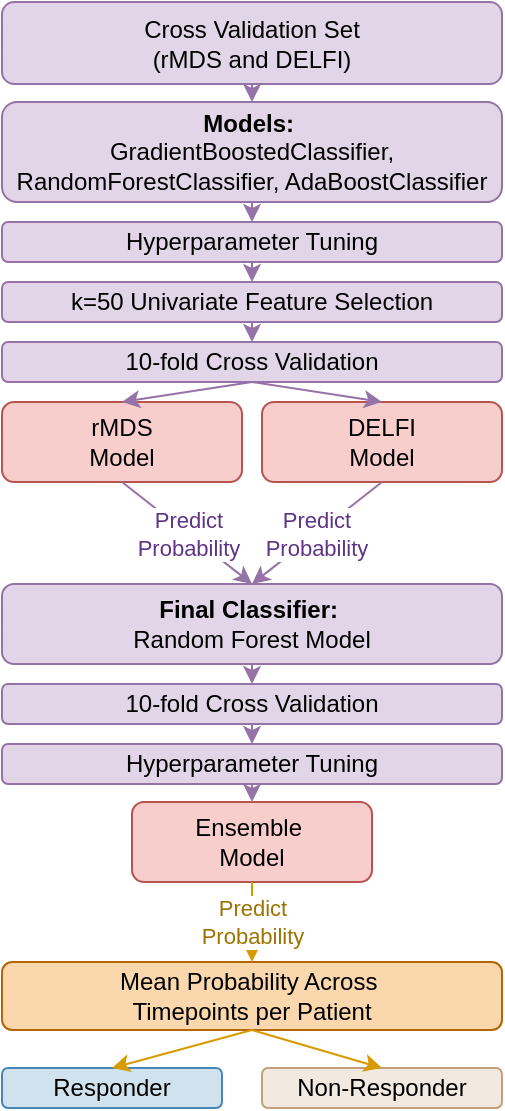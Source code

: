 <mxfile version="26.2.13">
  <diagram name="Page-1" id="-q89EJRB-zZkfKFPTA8b">
    <mxGraphModel dx="2068" dy="1192" grid="0" gridSize="10" guides="1" tooltips="1" connect="1" arrows="1" fold="1" page="1" pageScale="1" pageWidth="850" pageHeight="1100" math="0" shadow="0">
      <root>
        <mxCell id="0" />
        <mxCell id="1" parent="0" />
        <mxCell id="u-hOhd4zWrTqsM9MsUmE-5" value="" style="endArrow=classic;html=1;rounded=0;exitX=0.5;exitY=1;exitDx=0;exitDy=0;entryX=0.5;entryY=0;entryDx=0;entryDy=0;fillColor=#e1d5e7;strokeColor=#9673a6;" parent="1" source="saoKBA29gPFnScVLsJrS-1" target="u-hOhd4zWrTqsM9MsUmE-7" edge="1">
          <mxGeometry width="50" height="50" relative="1" as="geometry">
            <mxPoint x="347" y="57" as="sourcePoint" />
            <mxPoint x="422" y="58" as="targetPoint" />
          </mxGeometry>
        </mxCell>
        <mxCell id="u-hOhd4zWrTqsM9MsUmE-7" value="&lt;b&gt;Models:&amp;nbsp;&lt;/b&gt;&lt;div&gt;GradientBoostedClassifier, RandomForestClassifier, AdaBoostClassifier&lt;/div&gt;" style="rounded=1;whiteSpace=wrap;html=1;fillColor=#e1d5e7;strokeColor=#9673a6;" parent="1" vertex="1">
          <mxGeometry x="292" y="68" width="250" height="50" as="geometry" />
        </mxCell>
        <mxCell id="u-hOhd4zWrTqsM9MsUmE-9" value="Hyperparameter Tuning" style="rounded=1;whiteSpace=wrap;html=1;fillColor=#e1d5e7;strokeColor=#9673a6;" parent="1" vertex="1">
          <mxGeometry x="292" y="128" width="250" height="20" as="geometry" />
        </mxCell>
        <mxCell id="u-hOhd4zWrTqsM9MsUmE-10" value="k=50 Univariate Feature Selection" style="rounded=1;whiteSpace=wrap;html=1;fillColor=#e1d5e7;strokeColor=#9673a6;" parent="1" vertex="1">
          <mxGeometry x="292" y="158" width="250" height="20" as="geometry" />
        </mxCell>
        <mxCell id="u-hOhd4zWrTqsM9MsUmE-11" value="10-fold Cross Validation" style="rounded=1;whiteSpace=wrap;html=1;fillColor=#e1d5e7;strokeColor=#9673a6;" parent="1" vertex="1">
          <mxGeometry x="292" y="188" width="250" height="20" as="geometry" />
        </mxCell>
        <mxCell id="u-hOhd4zWrTqsM9MsUmE-15" value="DELFI&lt;div&gt;Model&lt;/div&gt;" style="rounded=1;whiteSpace=wrap;html=1;fillColor=#f8cecc;strokeColor=#b85450;" parent="1" vertex="1">
          <mxGeometry x="422" y="218" width="120" height="40" as="geometry" />
        </mxCell>
        <mxCell id="u-hOhd4zWrTqsM9MsUmE-16" value="rMDS&lt;div&gt;Model&lt;/div&gt;" style="rounded=1;whiteSpace=wrap;html=1;fillColor=#f8cecc;strokeColor=#b85450;" parent="1" vertex="1">
          <mxGeometry x="292" y="218" width="120" height="40" as="geometry" />
        </mxCell>
        <mxCell id="u-hOhd4zWrTqsM9MsUmE-17" value="" style="endArrow=classic;html=1;rounded=0;exitX=0.5;exitY=1;exitDx=0;exitDy=0;entryX=0.5;entryY=0;entryDx=0;entryDy=0;fillColor=#e1d5e7;strokeColor=#9673a6;" parent="1" source="u-hOhd4zWrTqsM9MsUmE-11" target="u-hOhd4zWrTqsM9MsUmE-16" edge="1">
          <mxGeometry width="50" height="50" relative="1" as="geometry">
            <mxPoint x="357" y="68" as="sourcePoint" />
            <mxPoint x="427" y="88" as="targetPoint" />
          </mxGeometry>
        </mxCell>
        <mxCell id="u-hOhd4zWrTqsM9MsUmE-18" value="" style="endArrow=classic;html=1;rounded=0;exitX=0.5;exitY=1;exitDx=0;exitDy=0;entryX=0.5;entryY=0;entryDx=0;entryDy=0;fillColor=#e1d5e7;strokeColor=#9673a6;" parent="1" source="u-hOhd4zWrTqsM9MsUmE-11" target="u-hOhd4zWrTqsM9MsUmE-15" edge="1">
          <mxGeometry width="50" height="50" relative="1" as="geometry">
            <mxPoint x="427" y="218" as="sourcePoint" />
            <mxPoint x="362" y="228" as="targetPoint" />
          </mxGeometry>
        </mxCell>
        <mxCell id="u-hOhd4zWrTqsM9MsUmE-19" value="&lt;b&gt;Final Classifier:&lt;/b&gt;&amp;nbsp;&lt;div&gt;Random Forest Model&lt;/div&gt;" style="rounded=1;whiteSpace=wrap;html=1;fillColor=#e1d5e7;strokeColor=#9673a6;" parent="1" vertex="1">
          <mxGeometry x="292" y="309" width="250" height="40" as="geometry" />
        </mxCell>
        <mxCell id="u-hOhd4zWrTqsM9MsUmE-20" value="Hyperparameter Tuning" style="rounded=1;whiteSpace=wrap;html=1;fillColor=#e1d5e7;strokeColor=#9673a6;" parent="1" vertex="1">
          <mxGeometry x="292" y="389" width="250" height="20" as="geometry" />
        </mxCell>
        <mxCell id="u-hOhd4zWrTqsM9MsUmE-21" value="10-fold Cross Validation" style="rounded=1;whiteSpace=wrap;html=1;fillColor=#e1d5e7;strokeColor=#9673a6;" parent="1" vertex="1">
          <mxGeometry x="292" y="359" width="250" height="20" as="geometry" />
        </mxCell>
        <mxCell id="u-hOhd4zWrTqsM9MsUmE-22" value="" style="endArrow=classic;html=1;rounded=0;exitX=0.5;exitY=1;exitDx=0;exitDy=0;entryX=0.5;entryY=0;entryDx=0;entryDy=0;fillColor=#e1d5e7;strokeColor=#9673a6;" parent="1" source="u-hOhd4zWrTqsM9MsUmE-7" target="u-hOhd4zWrTqsM9MsUmE-9" edge="1">
          <mxGeometry width="50" height="50" relative="1" as="geometry">
            <mxPoint x="357" y="68" as="sourcePoint" />
            <mxPoint x="427" y="88" as="targetPoint" />
          </mxGeometry>
        </mxCell>
        <mxCell id="u-hOhd4zWrTqsM9MsUmE-23" value="" style="endArrow=classic;html=1;rounded=0;exitX=0.5;exitY=1;exitDx=0;exitDy=0;entryX=0.5;entryY=0;entryDx=0;entryDy=0;fillColor=#e1d5e7;strokeColor=#9673a6;" parent="1" source="u-hOhd4zWrTqsM9MsUmE-9" target="u-hOhd4zWrTqsM9MsUmE-10" edge="1">
          <mxGeometry width="50" height="50" relative="1" as="geometry">
            <mxPoint x="357" y="68" as="sourcePoint" />
            <mxPoint x="427" y="88" as="targetPoint" />
          </mxGeometry>
        </mxCell>
        <mxCell id="u-hOhd4zWrTqsM9MsUmE-24" value="" style="endArrow=classic;html=1;rounded=0;exitX=0.5;exitY=1;exitDx=0;exitDy=0;entryX=0.5;entryY=0;entryDx=0;entryDy=0;fillColor=#e1d5e7;strokeColor=#9673a6;" parent="1" source="u-hOhd4zWrTqsM9MsUmE-10" target="u-hOhd4zWrTqsM9MsUmE-11" edge="1">
          <mxGeometry width="50" height="50" relative="1" as="geometry">
            <mxPoint x="427" y="158" as="sourcePoint" />
            <mxPoint x="427" y="168" as="targetPoint" />
          </mxGeometry>
        </mxCell>
        <mxCell id="u-hOhd4zWrTqsM9MsUmE-25" value="&lt;span style=&quot;color: rgb(95, 51, 135);&quot;&gt;Predict&lt;/span&gt;&lt;div&gt;&lt;span style=&quot;color: rgb(95, 51, 135);&quot;&gt;Probability&lt;/span&gt;&lt;/div&gt;" style="endArrow=classic;html=1;rounded=0;exitX=0.5;exitY=1;exitDx=0;exitDy=0;entryX=0.5;entryY=0;entryDx=0;entryDy=0;fillColor=#e1d5e7;strokeColor=#9673a6;" parent="1" source="u-hOhd4zWrTqsM9MsUmE-16" target="u-hOhd4zWrTqsM9MsUmE-19" edge="1">
          <mxGeometry width="50" height="50" relative="1" as="geometry">
            <mxPoint x="357" y="68" as="sourcePoint" />
            <mxPoint x="427" y="88" as="targetPoint" />
          </mxGeometry>
        </mxCell>
        <mxCell id="u-hOhd4zWrTqsM9MsUmE-27" value="" style="endArrow=classic;html=1;rounded=0;exitX=0.5;exitY=1;exitDx=0;exitDy=0;entryX=0.5;entryY=0;entryDx=0;entryDy=0;fillColor=#e1d5e7;strokeColor=#9673a6;" parent="1" source="u-hOhd4zWrTqsM9MsUmE-19" target="u-hOhd4zWrTqsM9MsUmE-21" edge="1">
          <mxGeometry width="50" height="50" relative="1" as="geometry">
            <mxPoint x="357" y="109" as="sourcePoint" />
            <mxPoint x="427" y="129" as="targetPoint" />
          </mxGeometry>
        </mxCell>
        <mxCell id="u-hOhd4zWrTqsM9MsUmE-28" value="" style="endArrow=classic;html=1;rounded=0;exitX=0.5;exitY=1;exitDx=0;exitDy=0;entryX=0.5;entryY=0;entryDx=0;entryDy=0;fillColor=#e1d5e7;strokeColor=#9673a6;" parent="1" source="u-hOhd4zWrTqsM9MsUmE-21" target="u-hOhd4zWrTqsM9MsUmE-20" edge="1">
          <mxGeometry width="50" height="50" relative="1" as="geometry">
            <mxPoint x="357" y="109" as="sourcePoint" />
            <mxPoint x="427" y="129" as="targetPoint" />
          </mxGeometry>
        </mxCell>
        <mxCell id="u-hOhd4zWrTqsM9MsUmE-29" value="&lt;span style=&quot;text-align: start; caret-color: rgb(0, 0, 0); color: rgb(0, 0, 0);&quot; data-end=&quot;1552&quot; data-start=&quot;1502&quot;&gt;Mean Probability Across&amp;nbsp;&lt;/span&gt;&lt;div&gt;&lt;span style=&quot;text-align: start; caret-color: rgb(0, 0, 0); color: rgb(0, 0, 0);&quot; data-end=&quot;1552&quot; data-start=&quot;1502&quot;&gt;Timepoints per Patient&lt;/span&gt;&lt;br&gt;&lt;/div&gt;" style="rounded=1;whiteSpace=wrap;html=1;fillColor=#fad7ac;strokeColor=#b46504;" parent="1" vertex="1">
          <mxGeometry x="292" y="498" width="250" height="34" as="geometry" />
        </mxCell>
        <mxCell id="u-hOhd4zWrTqsM9MsUmE-32" value="Responder" style="rounded=1;whiteSpace=wrap;html=1;fillColor=#D0E2ED;strokeColor=#4687B9;" parent="1" vertex="1">
          <mxGeometry x="292" y="551" width="110" height="20" as="geometry" />
        </mxCell>
        <mxCell id="u-hOhd4zWrTqsM9MsUmE-33" value="Non-Responder" style="rounded=1;whiteSpace=wrap;html=1;fillColor=#F2E9E0;strokeColor=#C39F7C;" parent="1" vertex="1">
          <mxGeometry x="422" y="551" width="120" height="20" as="geometry" />
        </mxCell>
        <mxCell id="u-hOhd4zWrTqsM9MsUmE-34" value="" style="endArrow=classic;html=1;rounded=0;exitX=0.5;exitY=1;exitDx=0;exitDy=0;entryX=0.5;entryY=0;entryDx=0;entryDy=0;fillColor=#ffe6cc;strokeColor=#d79b00;" parent="1" source="u-hOhd4zWrTqsM9MsUmE-29" target="u-hOhd4zWrTqsM9MsUmE-32" edge="1">
          <mxGeometry width="50" height="50" relative="1" as="geometry">
            <mxPoint x="367" y="108" as="sourcePoint" />
            <mxPoint x="437" y="128" as="targetPoint" />
          </mxGeometry>
        </mxCell>
        <mxCell id="u-hOhd4zWrTqsM9MsUmE-35" value="" style="endArrow=classic;html=1;rounded=0;exitX=0.5;exitY=1;exitDx=0;exitDy=0;entryX=0.5;entryY=0;entryDx=0;entryDy=0;fillColor=#ffe6cc;strokeColor=#d79b00;" parent="1" source="u-hOhd4zWrTqsM9MsUmE-29" target="u-hOhd4zWrTqsM9MsUmE-33" edge="1">
          <mxGeometry width="50" height="50" relative="1" as="geometry">
            <mxPoint x="502" y="108" as="sourcePoint" />
            <mxPoint x="437" y="128" as="targetPoint" />
          </mxGeometry>
        </mxCell>
        <mxCell id="saoKBA29gPFnScVLsJrS-1" value="Cross Validation Set&lt;div&gt;(rMDS and DELFI)&lt;/div&gt;" style="rounded=1;whiteSpace=wrap;html=1;fillColor=#e1d5e7;strokeColor=#9673a6;" parent="1" vertex="1">
          <mxGeometry x="292" y="18" width="250" height="41" as="geometry" />
        </mxCell>
        <mxCell id="MjESXEBcNiNaPKSN0CXR-8" value="Ensemble&amp;nbsp;&lt;div&gt;Model&lt;/div&gt;" style="rounded=1;whiteSpace=wrap;html=1;fillColor=#f8cecc;strokeColor=#b85450;" parent="1" vertex="1">
          <mxGeometry x="357" y="418" width="120" height="40" as="geometry" />
        </mxCell>
        <mxCell id="MjESXEBcNiNaPKSN0CXR-14" value="" style="endArrow=classic;html=1;rounded=0;exitX=0.5;exitY=1;exitDx=0;exitDy=0;fillColor=#e1d5e7;strokeColor=#9673a6;" parent="1" source="u-hOhd4zWrTqsM9MsUmE-20" target="MjESXEBcNiNaPKSN0CXR-8" edge="1">
          <mxGeometry width="50" height="50" relative="1" as="geometry">
            <mxPoint x="427" y="188" as="sourcePoint" />
            <mxPoint x="427" y="198" as="targetPoint" />
          </mxGeometry>
        </mxCell>
        <mxCell id="MjESXEBcNiNaPKSN0CXR-15" value="&lt;span style=&quot;color: rgb(156, 115, 0);&quot;&gt;Predict&lt;/span&gt;&lt;div&gt;&lt;span style=&quot;color: rgb(156, 115, 0);&quot;&gt;Probability&lt;/span&gt;&lt;/div&gt;" style="endArrow=classic;html=1;rounded=0;exitX=0.5;exitY=1;exitDx=0;exitDy=0;entryX=0.5;entryY=0;entryDx=0;entryDy=0;fillColor=#ffe6cc;strokeColor=#d79b00;" parent="1" source="MjESXEBcNiNaPKSN0CXR-8" target="u-hOhd4zWrTqsM9MsUmE-29" edge="1">
          <mxGeometry width="50" height="50" relative="1" as="geometry">
            <mxPoint x="362" y="268" as="sourcePoint" />
            <mxPoint x="427" y="319" as="targetPoint" />
          </mxGeometry>
        </mxCell>
        <mxCell id="90awQQxGtELLUz0dgHXJ-79" value="&lt;span style=&quot;color: rgb(95, 51, 135);&quot;&gt;Predict&lt;/span&gt;&lt;div&gt;&lt;span style=&quot;color: rgb(95, 51, 135);&quot;&gt;Probability&lt;/span&gt;&lt;/div&gt;" style="endArrow=classic;html=1;rounded=0;exitX=0.5;exitY=1;exitDx=0;exitDy=0;entryX=0.5;entryY=0;entryDx=0;entryDy=0;fillColor=#e1d5e7;strokeColor=#9673a6;" parent="1" source="u-hOhd4zWrTqsM9MsUmE-15" target="u-hOhd4zWrTqsM9MsUmE-19" edge="1">
          <mxGeometry width="50" height="50" relative="1" as="geometry">
            <mxPoint x="362" y="268" as="sourcePoint" />
            <mxPoint x="427" y="319" as="targetPoint" />
          </mxGeometry>
        </mxCell>
      </root>
    </mxGraphModel>
  </diagram>
</mxfile>
